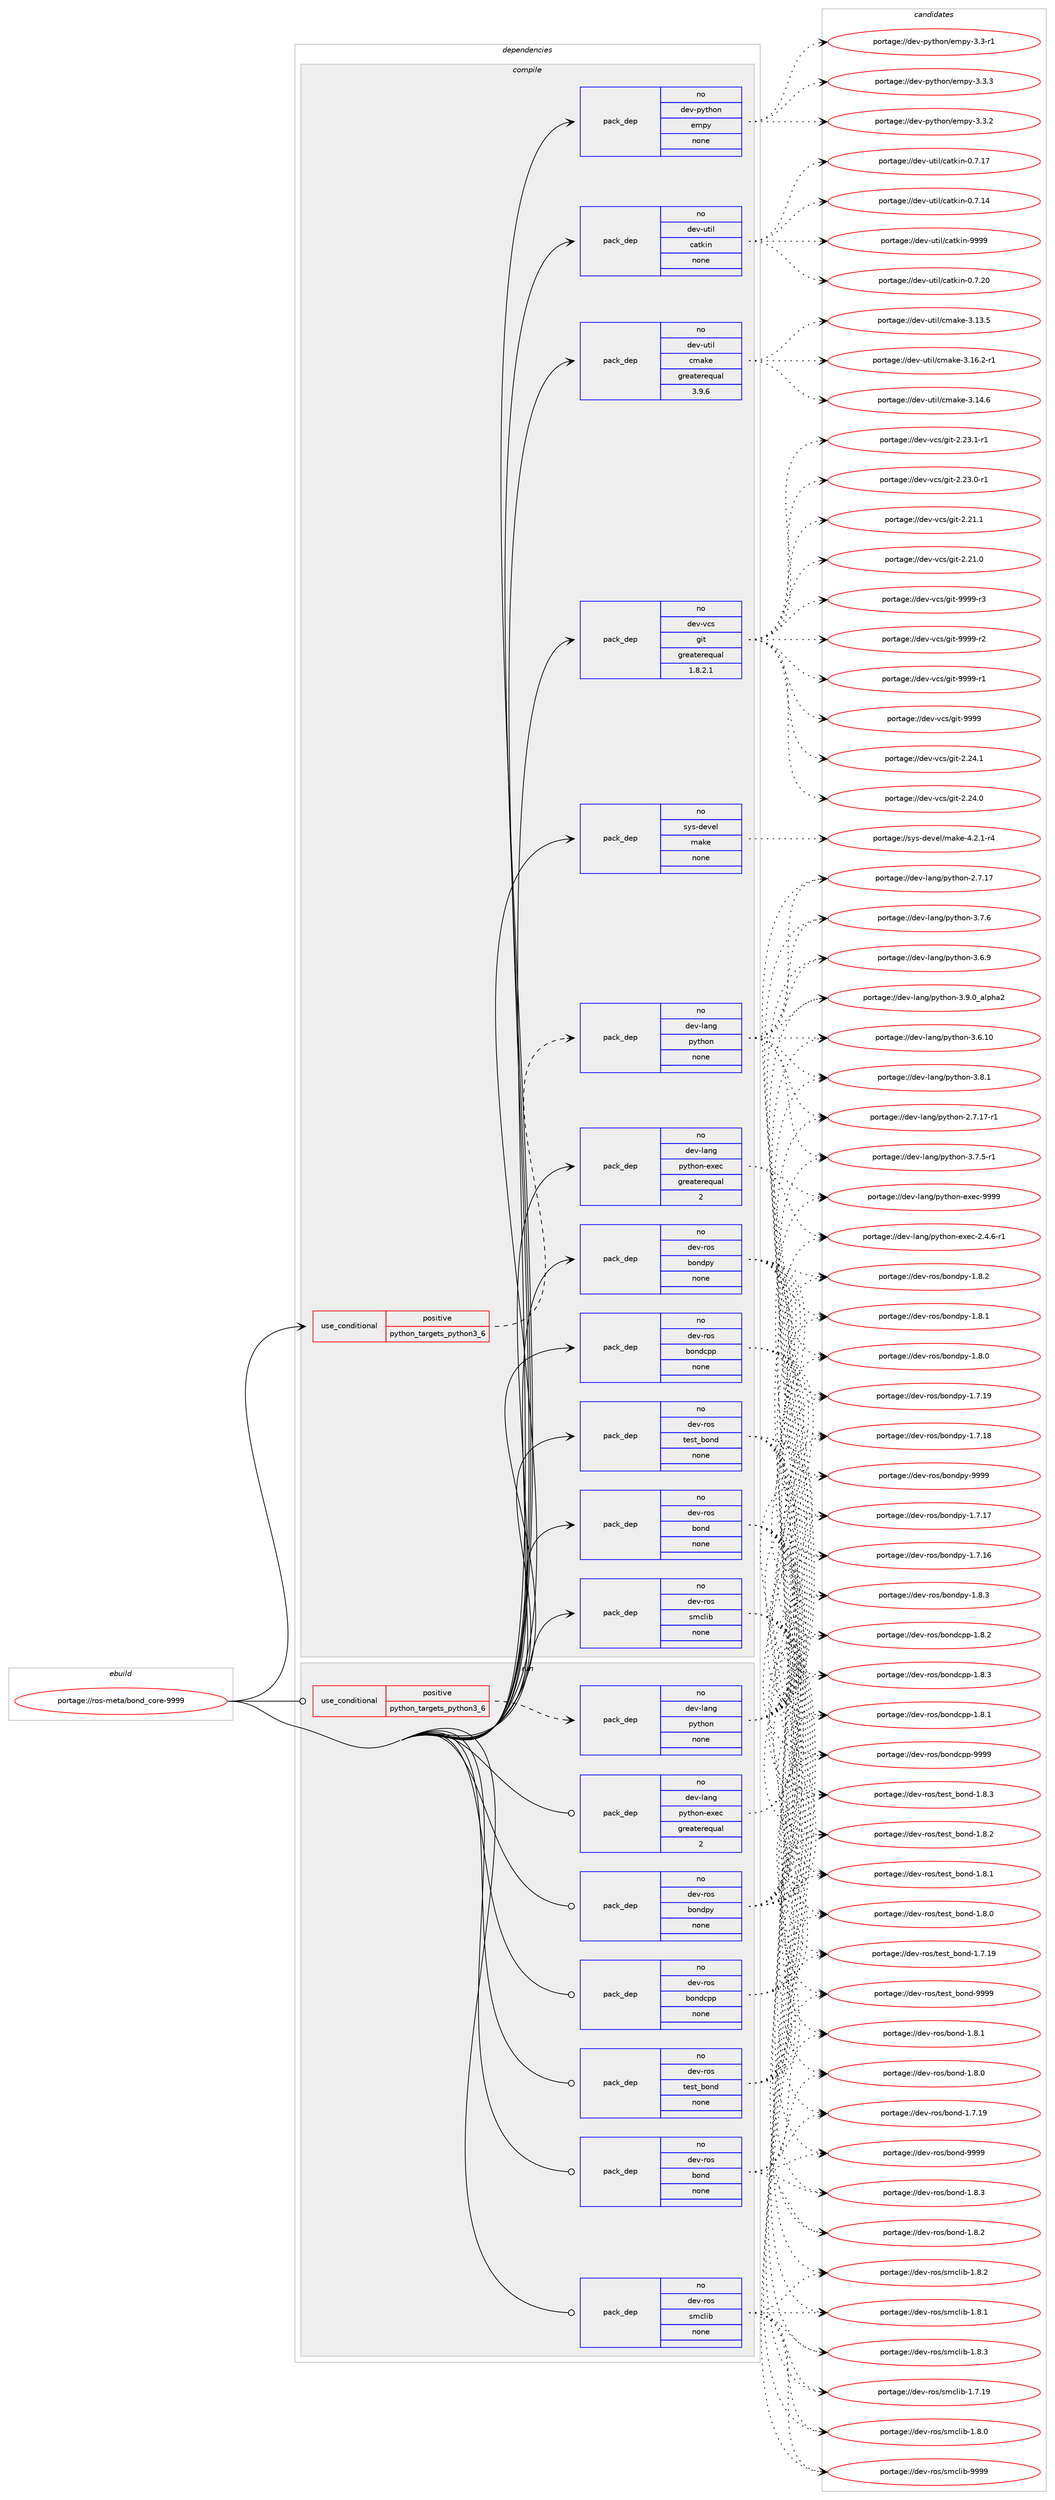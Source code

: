 digraph prolog {

# *************
# Graph options
# *************

newrank=true;
concentrate=true;
compound=true;
graph [rankdir=LR,fontname=Helvetica,fontsize=10,ranksep=1.5];#, ranksep=2.5, nodesep=0.2];
edge  [arrowhead=vee];
node  [fontname=Helvetica,fontsize=10];

# **********
# The ebuild
# **********

subgraph cluster_leftcol {
color=gray;
rank=same;
label=<<i>ebuild</i>>;
id [label="portage://ros-meta/bond_core-9999", color=red, width=4, href="../ros-meta/bond_core-9999.svg"];
}

# ****************
# The dependencies
# ****************

subgraph cluster_midcol {
color=gray;
label=<<i>dependencies</i>>;
subgraph cluster_compile {
fillcolor="#eeeeee";
style=filled;
label=<<i>compile</i>>;
subgraph cond22065 {
dependency117279 [label=<<TABLE BORDER="0" CELLBORDER="1" CELLSPACING="0" CELLPADDING="4"><TR><TD ROWSPAN="3" CELLPADDING="10">use_conditional</TD></TR><TR><TD>positive</TD></TR><TR><TD>python_targets_python3_6</TD></TR></TABLE>>, shape=none, color=red];
subgraph pack93278 {
dependency117280 [label=<<TABLE BORDER="0" CELLBORDER="1" CELLSPACING="0" CELLPADDING="4" WIDTH="220"><TR><TD ROWSPAN="6" CELLPADDING="30">pack_dep</TD></TR><TR><TD WIDTH="110">no</TD></TR><TR><TD>dev-lang</TD></TR><TR><TD>python</TD></TR><TR><TD>none</TD></TR><TR><TD></TD></TR></TABLE>>, shape=none, color=blue];
}
dependency117279:e -> dependency117280:w [weight=20,style="dashed",arrowhead="vee"];
}
id:e -> dependency117279:w [weight=20,style="solid",arrowhead="vee"];
subgraph pack93279 {
dependency117281 [label=<<TABLE BORDER="0" CELLBORDER="1" CELLSPACING="0" CELLPADDING="4" WIDTH="220"><TR><TD ROWSPAN="6" CELLPADDING="30">pack_dep</TD></TR><TR><TD WIDTH="110">no</TD></TR><TR><TD>dev-lang</TD></TR><TR><TD>python-exec</TD></TR><TR><TD>greaterequal</TD></TR><TR><TD>2</TD></TR></TABLE>>, shape=none, color=blue];
}
id:e -> dependency117281:w [weight=20,style="solid",arrowhead="vee"];
subgraph pack93280 {
dependency117282 [label=<<TABLE BORDER="0" CELLBORDER="1" CELLSPACING="0" CELLPADDING="4" WIDTH="220"><TR><TD ROWSPAN="6" CELLPADDING="30">pack_dep</TD></TR><TR><TD WIDTH="110">no</TD></TR><TR><TD>dev-python</TD></TR><TR><TD>empy</TD></TR><TR><TD>none</TD></TR><TR><TD></TD></TR></TABLE>>, shape=none, color=blue];
}
id:e -> dependency117282:w [weight=20,style="solid",arrowhead="vee"];
subgraph pack93281 {
dependency117283 [label=<<TABLE BORDER="0" CELLBORDER="1" CELLSPACING="0" CELLPADDING="4" WIDTH="220"><TR><TD ROWSPAN="6" CELLPADDING="30">pack_dep</TD></TR><TR><TD WIDTH="110">no</TD></TR><TR><TD>dev-ros</TD></TR><TR><TD>bond</TD></TR><TR><TD>none</TD></TR><TR><TD></TD></TR></TABLE>>, shape=none, color=blue];
}
id:e -> dependency117283:w [weight=20,style="solid",arrowhead="vee"];
subgraph pack93282 {
dependency117284 [label=<<TABLE BORDER="0" CELLBORDER="1" CELLSPACING="0" CELLPADDING="4" WIDTH="220"><TR><TD ROWSPAN="6" CELLPADDING="30">pack_dep</TD></TR><TR><TD WIDTH="110">no</TD></TR><TR><TD>dev-ros</TD></TR><TR><TD>bondcpp</TD></TR><TR><TD>none</TD></TR><TR><TD></TD></TR></TABLE>>, shape=none, color=blue];
}
id:e -> dependency117284:w [weight=20,style="solid",arrowhead="vee"];
subgraph pack93283 {
dependency117285 [label=<<TABLE BORDER="0" CELLBORDER="1" CELLSPACING="0" CELLPADDING="4" WIDTH="220"><TR><TD ROWSPAN="6" CELLPADDING="30">pack_dep</TD></TR><TR><TD WIDTH="110">no</TD></TR><TR><TD>dev-ros</TD></TR><TR><TD>bondpy</TD></TR><TR><TD>none</TD></TR><TR><TD></TD></TR></TABLE>>, shape=none, color=blue];
}
id:e -> dependency117285:w [weight=20,style="solid",arrowhead="vee"];
subgraph pack93284 {
dependency117286 [label=<<TABLE BORDER="0" CELLBORDER="1" CELLSPACING="0" CELLPADDING="4" WIDTH="220"><TR><TD ROWSPAN="6" CELLPADDING="30">pack_dep</TD></TR><TR><TD WIDTH="110">no</TD></TR><TR><TD>dev-ros</TD></TR><TR><TD>smclib</TD></TR><TR><TD>none</TD></TR><TR><TD></TD></TR></TABLE>>, shape=none, color=blue];
}
id:e -> dependency117286:w [weight=20,style="solid",arrowhead="vee"];
subgraph pack93285 {
dependency117287 [label=<<TABLE BORDER="0" CELLBORDER="1" CELLSPACING="0" CELLPADDING="4" WIDTH="220"><TR><TD ROWSPAN="6" CELLPADDING="30">pack_dep</TD></TR><TR><TD WIDTH="110">no</TD></TR><TR><TD>dev-ros</TD></TR><TR><TD>test_bond</TD></TR><TR><TD>none</TD></TR><TR><TD></TD></TR></TABLE>>, shape=none, color=blue];
}
id:e -> dependency117287:w [weight=20,style="solid",arrowhead="vee"];
subgraph pack93286 {
dependency117288 [label=<<TABLE BORDER="0" CELLBORDER="1" CELLSPACING="0" CELLPADDING="4" WIDTH="220"><TR><TD ROWSPAN="6" CELLPADDING="30">pack_dep</TD></TR><TR><TD WIDTH="110">no</TD></TR><TR><TD>dev-util</TD></TR><TR><TD>catkin</TD></TR><TR><TD>none</TD></TR><TR><TD></TD></TR></TABLE>>, shape=none, color=blue];
}
id:e -> dependency117288:w [weight=20,style="solid",arrowhead="vee"];
subgraph pack93287 {
dependency117289 [label=<<TABLE BORDER="0" CELLBORDER="1" CELLSPACING="0" CELLPADDING="4" WIDTH="220"><TR><TD ROWSPAN="6" CELLPADDING="30">pack_dep</TD></TR><TR><TD WIDTH="110">no</TD></TR><TR><TD>dev-util</TD></TR><TR><TD>cmake</TD></TR><TR><TD>greaterequal</TD></TR><TR><TD>3.9.6</TD></TR></TABLE>>, shape=none, color=blue];
}
id:e -> dependency117289:w [weight=20,style="solid",arrowhead="vee"];
subgraph pack93288 {
dependency117290 [label=<<TABLE BORDER="0" CELLBORDER="1" CELLSPACING="0" CELLPADDING="4" WIDTH="220"><TR><TD ROWSPAN="6" CELLPADDING="30">pack_dep</TD></TR><TR><TD WIDTH="110">no</TD></TR><TR><TD>dev-vcs</TD></TR><TR><TD>git</TD></TR><TR><TD>greaterequal</TD></TR><TR><TD>1.8.2.1</TD></TR></TABLE>>, shape=none, color=blue];
}
id:e -> dependency117290:w [weight=20,style="solid",arrowhead="vee"];
subgraph pack93289 {
dependency117291 [label=<<TABLE BORDER="0" CELLBORDER="1" CELLSPACING="0" CELLPADDING="4" WIDTH="220"><TR><TD ROWSPAN="6" CELLPADDING="30">pack_dep</TD></TR><TR><TD WIDTH="110">no</TD></TR><TR><TD>sys-devel</TD></TR><TR><TD>make</TD></TR><TR><TD>none</TD></TR><TR><TD></TD></TR></TABLE>>, shape=none, color=blue];
}
id:e -> dependency117291:w [weight=20,style="solid",arrowhead="vee"];
}
subgraph cluster_compileandrun {
fillcolor="#eeeeee";
style=filled;
label=<<i>compile and run</i>>;
}
subgraph cluster_run {
fillcolor="#eeeeee";
style=filled;
label=<<i>run</i>>;
subgraph cond22066 {
dependency117292 [label=<<TABLE BORDER="0" CELLBORDER="1" CELLSPACING="0" CELLPADDING="4"><TR><TD ROWSPAN="3" CELLPADDING="10">use_conditional</TD></TR><TR><TD>positive</TD></TR><TR><TD>python_targets_python3_6</TD></TR></TABLE>>, shape=none, color=red];
subgraph pack93290 {
dependency117293 [label=<<TABLE BORDER="0" CELLBORDER="1" CELLSPACING="0" CELLPADDING="4" WIDTH="220"><TR><TD ROWSPAN="6" CELLPADDING="30">pack_dep</TD></TR><TR><TD WIDTH="110">no</TD></TR><TR><TD>dev-lang</TD></TR><TR><TD>python</TD></TR><TR><TD>none</TD></TR><TR><TD></TD></TR></TABLE>>, shape=none, color=blue];
}
dependency117292:e -> dependency117293:w [weight=20,style="dashed",arrowhead="vee"];
}
id:e -> dependency117292:w [weight=20,style="solid",arrowhead="odot"];
subgraph pack93291 {
dependency117294 [label=<<TABLE BORDER="0" CELLBORDER="1" CELLSPACING="0" CELLPADDING="4" WIDTH="220"><TR><TD ROWSPAN="6" CELLPADDING="30">pack_dep</TD></TR><TR><TD WIDTH="110">no</TD></TR><TR><TD>dev-lang</TD></TR><TR><TD>python-exec</TD></TR><TR><TD>greaterequal</TD></TR><TR><TD>2</TD></TR></TABLE>>, shape=none, color=blue];
}
id:e -> dependency117294:w [weight=20,style="solid",arrowhead="odot"];
subgraph pack93292 {
dependency117295 [label=<<TABLE BORDER="0" CELLBORDER="1" CELLSPACING="0" CELLPADDING="4" WIDTH="220"><TR><TD ROWSPAN="6" CELLPADDING="30">pack_dep</TD></TR><TR><TD WIDTH="110">no</TD></TR><TR><TD>dev-ros</TD></TR><TR><TD>bond</TD></TR><TR><TD>none</TD></TR><TR><TD></TD></TR></TABLE>>, shape=none, color=blue];
}
id:e -> dependency117295:w [weight=20,style="solid",arrowhead="odot"];
subgraph pack93293 {
dependency117296 [label=<<TABLE BORDER="0" CELLBORDER="1" CELLSPACING="0" CELLPADDING="4" WIDTH="220"><TR><TD ROWSPAN="6" CELLPADDING="30">pack_dep</TD></TR><TR><TD WIDTH="110">no</TD></TR><TR><TD>dev-ros</TD></TR><TR><TD>bondcpp</TD></TR><TR><TD>none</TD></TR><TR><TD></TD></TR></TABLE>>, shape=none, color=blue];
}
id:e -> dependency117296:w [weight=20,style="solid",arrowhead="odot"];
subgraph pack93294 {
dependency117297 [label=<<TABLE BORDER="0" CELLBORDER="1" CELLSPACING="0" CELLPADDING="4" WIDTH="220"><TR><TD ROWSPAN="6" CELLPADDING="30">pack_dep</TD></TR><TR><TD WIDTH="110">no</TD></TR><TR><TD>dev-ros</TD></TR><TR><TD>bondpy</TD></TR><TR><TD>none</TD></TR><TR><TD></TD></TR></TABLE>>, shape=none, color=blue];
}
id:e -> dependency117297:w [weight=20,style="solid",arrowhead="odot"];
subgraph pack93295 {
dependency117298 [label=<<TABLE BORDER="0" CELLBORDER="1" CELLSPACING="0" CELLPADDING="4" WIDTH="220"><TR><TD ROWSPAN="6" CELLPADDING="30">pack_dep</TD></TR><TR><TD WIDTH="110">no</TD></TR><TR><TD>dev-ros</TD></TR><TR><TD>smclib</TD></TR><TR><TD>none</TD></TR><TR><TD></TD></TR></TABLE>>, shape=none, color=blue];
}
id:e -> dependency117298:w [weight=20,style="solid",arrowhead="odot"];
subgraph pack93296 {
dependency117299 [label=<<TABLE BORDER="0" CELLBORDER="1" CELLSPACING="0" CELLPADDING="4" WIDTH="220"><TR><TD ROWSPAN="6" CELLPADDING="30">pack_dep</TD></TR><TR><TD WIDTH="110">no</TD></TR><TR><TD>dev-ros</TD></TR><TR><TD>test_bond</TD></TR><TR><TD>none</TD></TR><TR><TD></TD></TR></TABLE>>, shape=none, color=blue];
}
id:e -> dependency117299:w [weight=20,style="solid",arrowhead="odot"];
}
}

# **************
# The candidates
# **************

subgraph cluster_choices {
rank=same;
color=gray;
label=<<i>candidates</i>>;

subgraph choice93278 {
color=black;
nodesep=1;
choice10010111845108971101034711212111610411111045514657464895971081121049750 [label="portage://dev-lang/python-3.9.0_alpha2", color=red, width=4,href="../dev-lang/python-3.9.0_alpha2.svg"];
choice100101118451089711010347112121116104111110455146564649 [label="portage://dev-lang/python-3.8.1", color=red, width=4,href="../dev-lang/python-3.8.1.svg"];
choice100101118451089711010347112121116104111110455146554654 [label="portage://dev-lang/python-3.7.6", color=red, width=4,href="../dev-lang/python-3.7.6.svg"];
choice1001011184510897110103471121211161041111104551465546534511449 [label="portage://dev-lang/python-3.7.5-r1", color=red, width=4,href="../dev-lang/python-3.7.5-r1.svg"];
choice100101118451089711010347112121116104111110455146544657 [label="portage://dev-lang/python-3.6.9", color=red, width=4,href="../dev-lang/python-3.6.9.svg"];
choice10010111845108971101034711212111610411111045514654464948 [label="portage://dev-lang/python-3.6.10", color=red, width=4,href="../dev-lang/python-3.6.10.svg"];
choice100101118451089711010347112121116104111110455046554649554511449 [label="portage://dev-lang/python-2.7.17-r1", color=red, width=4,href="../dev-lang/python-2.7.17-r1.svg"];
choice10010111845108971101034711212111610411111045504655464955 [label="portage://dev-lang/python-2.7.17", color=red, width=4,href="../dev-lang/python-2.7.17.svg"];
dependency117280:e -> choice10010111845108971101034711212111610411111045514657464895971081121049750:w [style=dotted,weight="100"];
dependency117280:e -> choice100101118451089711010347112121116104111110455146564649:w [style=dotted,weight="100"];
dependency117280:e -> choice100101118451089711010347112121116104111110455146554654:w [style=dotted,weight="100"];
dependency117280:e -> choice1001011184510897110103471121211161041111104551465546534511449:w [style=dotted,weight="100"];
dependency117280:e -> choice100101118451089711010347112121116104111110455146544657:w [style=dotted,weight="100"];
dependency117280:e -> choice10010111845108971101034711212111610411111045514654464948:w [style=dotted,weight="100"];
dependency117280:e -> choice100101118451089711010347112121116104111110455046554649554511449:w [style=dotted,weight="100"];
dependency117280:e -> choice10010111845108971101034711212111610411111045504655464955:w [style=dotted,weight="100"];
}
subgraph choice93279 {
color=black;
nodesep=1;
choice10010111845108971101034711212111610411111045101120101994557575757 [label="portage://dev-lang/python-exec-9999", color=red, width=4,href="../dev-lang/python-exec-9999.svg"];
choice10010111845108971101034711212111610411111045101120101994550465246544511449 [label="portage://dev-lang/python-exec-2.4.6-r1", color=red, width=4,href="../dev-lang/python-exec-2.4.6-r1.svg"];
dependency117281:e -> choice10010111845108971101034711212111610411111045101120101994557575757:w [style=dotted,weight="100"];
dependency117281:e -> choice10010111845108971101034711212111610411111045101120101994550465246544511449:w [style=dotted,weight="100"];
}
subgraph choice93280 {
color=black;
nodesep=1;
choice1001011184511212111610411111047101109112121455146514651 [label="portage://dev-python/empy-3.3.3", color=red, width=4,href="../dev-python/empy-3.3.3.svg"];
choice1001011184511212111610411111047101109112121455146514650 [label="portage://dev-python/empy-3.3.2", color=red, width=4,href="../dev-python/empy-3.3.2.svg"];
choice1001011184511212111610411111047101109112121455146514511449 [label="portage://dev-python/empy-3.3-r1", color=red, width=4,href="../dev-python/empy-3.3-r1.svg"];
dependency117282:e -> choice1001011184511212111610411111047101109112121455146514651:w [style=dotted,weight="100"];
dependency117282:e -> choice1001011184511212111610411111047101109112121455146514650:w [style=dotted,weight="100"];
dependency117282:e -> choice1001011184511212111610411111047101109112121455146514511449:w [style=dotted,weight="100"];
}
subgraph choice93281 {
color=black;
nodesep=1;
choice1001011184511411111547981111101004557575757 [label="portage://dev-ros/bond-9999", color=red, width=4,href="../dev-ros/bond-9999.svg"];
choice100101118451141111154798111110100454946564651 [label="portage://dev-ros/bond-1.8.3", color=red, width=4,href="../dev-ros/bond-1.8.3.svg"];
choice100101118451141111154798111110100454946564650 [label="portage://dev-ros/bond-1.8.2", color=red, width=4,href="../dev-ros/bond-1.8.2.svg"];
choice100101118451141111154798111110100454946564649 [label="portage://dev-ros/bond-1.8.1", color=red, width=4,href="../dev-ros/bond-1.8.1.svg"];
choice100101118451141111154798111110100454946564648 [label="portage://dev-ros/bond-1.8.0", color=red, width=4,href="../dev-ros/bond-1.8.0.svg"];
choice10010111845114111115479811111010045494655464957 [label="portage://dev-ros/bond-1.7.19", color=red, width=4,href="../dev-ros/bond-1.7.19.svg"];
dependency117283:e -> choice1001011184511411111547981111101004557575757:w [style=dotted,weight="100"];
dependency117283:e -> choice100101118451141111154798111110100454946564651:w [style=dotted,weight="100"];
dependency117283:e -> choice100101118451141111154798111110100454946564650:w [style=dotted,weight="100"];
dependency117283:e -> choice100101118451141111154798111110100454946564649:w [style=dotted,weight="100"];
dependency117283:e -> choice100101118451141111154798111110100454946564648:w [style=dotted,weight="100"];
dependency117283:e -> choice10010111845114111115479811111010045494655464957:w [style=dotted,weight="100"];
}
subgraph choice93282 {
color=black;
nodesep=1;
choice100101118451141111154798111110100991121124557575757 [label="portage://dev-ros/bondcpp-9999", color=red, width=4,href="../dev-ros/bondcpp-9999.svg"];
choice10010111845114111115479811111010099112112454946564651 [label="portage://dev-ros/bondcpp-1.8.3", color=red, width=4,href="../dev-ros/bondcpp-1.8.3.svg"];
choice10010111845114111115479811111010099112112454946564650 [label="portage://dev-ros/bondcpp-1.8.2", color=red, width=4,href="../dev-ros/bondcpp-1.8.2.svg"];
choice10010111845114111115479811111010099112112454946564649 [label="portage://dev-ros/bondcpp-1.8.1", color=red, width=4,href="../dev-ros/bondcpp-1.8.1.svg"];
dependency117284:e -> choice100101118451141111154798111110100991121124557575757:w [style=dotted,weight="100"];
dependency117284:e -> choice10010111845114111115479811111010099112112454946564651:w [style=dotted,weight="100"];
dependency117284:e -> choice10010111845114111115479811111010099112112454946564650:w [style=dotted,weight="100"];
dependency117284:e -> choice10010111845114111115479811111010099112112454946564649:w [style=dotted,weight="100"];
}
subgraph choice93283 {
color=black;
nodesep=1;
choice1001011184511411111547981111101001121214557575757 [label="portage://dev-ros/bondpy-9999", color=red, width=4,href="../dev-ros/bondpy-9999.svg"];
choice100101118451141111154798111110100112121454946564651 [label="portage://dev-ros/bondpy-1.8.3", color=red, width=4,href="../dev-ros/bondpy-1.8.3.svg"];
choice100101118451141111154798111110100112121454946564650 [label="portage://dev-ros/bondpy-1.8.2", color=red, width=4,href="../dev-ros/bondpy-1.8.2.svg"];
choice100101118451141111154798111110100112121454946564649 [label="portage://dev-ros/bondpy-1.8.1", color=red, width=4,href="../dev-ros/bondpy-1.8.1.svg"];
choice100101118451141111154798111110100112121454946564648 [label="portage://dev-ros/bondpy-1.8.0", color=red, width=4,href="../dev-ros/bondpy-1.8.0.svg"];
choice10010111845114111115479811111010011212145494655464957 [label="portage://dev-ros/bondpy-1.7.19", color=red, width=4,href="../dev-ros/bondpy-1.7.19.svg"];
choice10010111845114111115479811111010011212145494655464956 [label="portage://dev-ros/bondpy-1.7.18", color=red, width=4,href="../dev-ros/bondpy-1.7.18.svg"];
choice10010111845114111115479811111010011212145494655464955 [label="portage://dev-ros/bondpy-1.7.17", color=red, width=4,href="../dev-ros/bondpy-1.7.17.svg"];
choice10010111845114111115479811111010011212145494655464954 [label="portage://dev-ros/bondpy-1.7.16", color=red, width=4,href="../dev-ros/bondpy-1.7.16.svg"];
dependency117285:e -> choice1001011184511411111547981111101001121214557575757:w [style=dotted,weight="100"];
dependency117285:e -> choice100101118451141111154798111110100112121454946564651:w [style=dotted,weight="100"];
dependency117285:e -> choice100101118451141111154798111110100112121454946564650:w [style=dotted,weight="100"];
dependency117285:e -> choice100101118451141111154798111110100112121454946564649:w [style=dotted,weight="100"];
dependency117285:e -> choice100101118451141111154798111110100112121454946564648:w [style=dotted,weight="100"];
dependency117285:e -> choice10010111845114111115479811111010011212145494655464957:w [style=dotted,weight="100"];
dependency117285:e -> choice10010111845114111115479811111010011212145494655464956:w [style=dotted,weight="100"];
dependency117285:e -> choice10010111845114111115479811111010011212145494655464955:w [style=dotted,weight="100"];
dependency117285:e -> choice10010111845114111115479811111010011212145494655464954:w [style=dotted,weight="100"];
}
subgraph choice93284 {
color=black;
nodesep=1;
choice100101118451141111154711510999108105984557575757 [label="portage://dev-ros/smclib-9999", color=red, width=4,href="../dev-ros/smclib-9999.svg"];
choice10010111845114111115471151099910810598454946564651 [label="portage://dev-ros/smclib-1.8.3", color=red, width=4,href="../dev-ros/smclib-1.8.3.svg"];
choice10010111845114111115471151099910810598454946564650 [label="portage://dev-ros/smclib-1.8.2", color=red, width=4,href="../dev-ros/smclib-1.8.2.svg"];
choice10010111845114111115471151099910810598454946564649 [label="portage://dev-ros/smclib-1.8.1", color=red, width=4,href="../dev-ros/smclib-1.8.1.svg"];
choice10010111845114111115471151099910810598454946564648 [label="portage://dev-ros/smclib-1.8.0", color=red, width=4,href="../dev-ros/smclib-1.8.0.svg"];
choice1001011184511411111547115109991081059845494655464957 [label="portage://dev-ros/smclib-1.7.19", color=red, width=4,href="../dev-ros/smclib-1.7.19.svg"];
dependency117286:e -> choice100101118451141111154711510999108105984557575757:w [style=dotted,weight="100"];
dependency117286:e -> choice10010111845114111115471151099910810598454946564651:w [style=dotted,weight="100"];
dependency117286:e -> choice10010111845114111115471151099910810598454946564650:w [style=dotted,weight="100"];
dependency117286:e -> choice10010111845114111115471151099910810598454946564649:w [style=dotted,weight="100"];
dependency117286:e -> choice10010111845114111115471151099910810598454946564648:w [style=dotted,weight="100"];
dependency117286:e -> choice1001011184511411111547115109991081059845494655464957:w [style=dotted,weight="100"];
}
subgraph choice93285 {
color=black;
nodesep=1;
choice100101118451141111154711610111511695981111101004557575757 [label="portage://dev-ros/test_bond-9999", color=red, width=4,href="../dev-ros/test_bond-9999.svg"];
choice10010111845114111115471161011151169598111110100454946564651 [label="portage://dev-ros/test_bond-1.8.3", color=red, width=4,href="../dev-ros/test_bond-1.8.3.svg"];
choice10010111845114111115471161011151169598111110100454946564650 [label="portage://dev-ros/test_bond-1.8.2", color=red, width=4,href="../dev-ros/test_bond-1.8.2.svg"];
choice10010111845114111115471161011151169598111110100454946564649 [label="portage://dev-ros/test_bond-1.8.1", color=red, width=4,href="../dev-ros/test_bond-1.8.1.svg"];
choice10010111845114111115471161011151169598111110100454946564648 [label="portage://dev-ros/test_bond-1.8.0", color=red, width=4,href="../dev-ros/test_bond-1.8.0.svg"];
choice1001011184511411111547116101115116959811111010045494655464957 [label="portage://dev-ros/test_bond-1.7.19", color=red, width=4,href="../dev-ros/test_bond-1.7.19.svg"];
dependency117287:e -> choice100101118451141111154711610111511695981111101004557575757:w [style=dotted,weight="100"];
dependency117287:e -> choice10010111845114111115471161011151169598111110100454946564651:w [style=dotted,weight="100"];
dependency117287:e -> choice10010111845114111115471161011151169598111110100454946564650:w [style=dotted,weight="100"];
dependency117287:e -> choice10010111845114111115471161011151169598111110100454946564649:w [style=dotted,weight="100"];
dependency117287:e -> choice10010111845114111115471161011151169598111110100454946564648:w [style=dotted,weight="100"];
dependency117287:e -> choice1001011184511411111547116101115116959811111010045494655464957:w [style=dotted,weight="100"];
}
subgraph choice93286 {
color=black;
nodesep=1;
choice100101118451171161051084799971161071051104557575757 [label="portage://dev-util/catkin-9999", color=red, width=4,href="../dev-util/catkin-9999.svg"];
choice1001011184511711610510847999711610710511045484655465048 [label="portage://dev-util/catkin-0.7.20", color=red, width=4,href="../dev-util/catkin-0.7.20.svg"];
choice1001011184511711610510847999711610710511045484655464955 [label="portage://dev-util/catkin-0.7.17", color=red, width=4,href="../dev-util/catkin-0.7.17.svg"];
choice1001011184511711610510847999711610710511045484655464952 [label="portage://dev-util/catkin-0.7.14", color=red, width=4,href="../dev-util/catkin-0.7.14.svg"];
dependency117288:e -> choice100101118451171161051084799971161071051104557575757:w [style=dotted,weight="100"];
dependency117288:e -> choice1001011184511711610510847999711610710511045484655465048:w [style=dotted,weight="100"];
dependency117288:e -> choice1001011184511711610510847999711610710511045484655464955:w [style=dotted,weight="100"];
dependency117288:e -> choice1001011184511711610510847999711610710511045484655464952:w [style=dotted,weight="100"];
}
subgraph choice93287 {
color=black;
nodesep=1;
choice10010111845117116105108479910997107101455146495446504511449 [label="portage://dev-util/cmake-3.16.2-r1", color=red, width=4,href="../dev-util/cmake-3.16.2-r1.svg"];
choice1001011184511711610510847991099710710145514649524654 [label="portage://dev-util/cmake-3.14.6", color=red, width=4,href="../dev-util/cmake-3.14.6.svg"];
choice1001011184511711610510847991099710710145514649514653 [label="portage://dev-util/cmake-3.13.5", color=red, width=4,href="../dev-util/cmake-3.13.5.svg"];
dependency117289:e -> choice10010111845117116105108479910997107101455146495446504511449:w [style=dotted,weight="100"];
dependency117289:e -> choice1001011184511711610510847991099710710145514649524654:w [style=dotted,weight="100"];
dependency117289:e -> choice1001011184511711610510847991099710710145514649514653:w [style=dotted,weight="100"];
}
subgraph choice93288 {
color=black;
nodesep=1;
choice10010111845118991154710310511645575757574511451 [label="portage://dev-vcs/git-9999-r3", color=red, width=4,href="../dev-vcs/git-9999-r3.svg"];
choice10010111845118991154710310511645575757574511450 [label="portage://dev-vcs/git-9999-r2", color=red, width=4,href="../dev-vcs/git-9999-r2.svg"];
choice10010111845118991154710310511645575757574511449 [label="portage://dev-vcs/git-9999-r1", color=red, width=4,href="../dev-vcs/git-9999-r1.svg"];
choice1001011184511899115471031051164557575757 [label="portage://dev-vcs/git-9999", color=red, width=4,href="../dev-vcs/git-9999.svg"];
choice10010111845118991154710310511645504650524649 [label="portage://dev-vcs/git-2.24.1", color=red, width=4,href="../dev-vcs/git-2.24.1.svg"];
choice10010111845118991154710310511645504650524648 [label="portage://dev-vcs/git-2.24.0", color=red, width=4,href="../dev-vcs/git-2.24.0.svg"];
choice100101118451189911547103105116455046505146494511449 [label="portage://dev-vcs/git-2.23.1-r1", color=red, width=4,href="../dev-vcs/git-2.23.1-r1.svg"];
choice100101118451189911547103105116455046505146484511449 [label="portage://dev-vcs/git-2.23.0-r1", color=red, width=4,href="../dev-vcs/git-2.23.0-r1.svg"];
choice10010111845118991154710310511645504650494649 [label="portage://dev-vcs/git-2.21.1", color=red, width=4,href="../dev-vcs/git-2.21.1.svg"];
choice10010111845118991154710310511645504650494648 [label="portage://dev-vcs/git-2.21.0", color=red, width=4,href="../dev-vcs/git-2.21.0.svg"];
dependency117290:e -> choice10010111845118991154710310511645575757574511451:w [style=dotted,weight="100"];
dependency117290:e -> choice10010111845118991154710310511645575757574511450:w [style=dotted,weight="100"];
dependency117290:e -> choice10010111845118991154710310511645575757574511449:w [style=dotted,weight="100"];
dependency117290:e -> choice1001011184511899115471031051164557575757:w [style=dotted,weight="100"];
dependency117290:e -> choice10010111845118991154710310511645504650524649:w [style=dotted,weight="100"];
dependency117290:e -> choice10010111845118991154710310511645504650524648:w [style=dotted,weight="100"];
dependency117290:e -> choice100101118451189911547103105116455046505146494511449:w [style=dotted,weight="100"];
dependency117290:e -> choice100101118451189911547103105116455046505146484511449:w [style=dotted,weight="100"];
dependency117290:e -> choice10010111845118991154710310511645504650494649:w [style=dotted,weight="100"];
dependency117290:e -> choice10010111845118991154710310511645504650494648:w [style=dotted,weight="100"];
}
subgraph choice93289 {
color=black;
nodesep=1;
choice1151211154510010111810110847109971071014552465046494511452 [label="portage://sys-devel/make-4.2.1-r4", color=red, width=4,href="../sys-devel/make-4.2.1-r4.svg"];
dependency117291:e -> choice1151211154510010111810110847109971071014552465046494511452:w [style=dotted,weight="100"];
}
subgraph choice93290 {
color=black;
nodesep=1;
choice10010111845108971101034711212111610411111045514657464895971081121049750 [label="portage://dev-lang/python-3.9.0_alpha2", color=red, width=4,href="../dev-lang/python-3.9.0_alpha2.svg"];
choice100101118451089711010347112121116104111110455146564649 [label="portage://dev-lang/python-3.8.1", color=red, width=4,href="../dev-lang/python-3.8.1.svg"];
choice100101118451089711010347112121116104111110455146554654 [label="portage://dev-lang/python-3.7.6", color=red, width=4,href="../dev-lang/python-3.7.6.svg"];
choice1001011184510897110103471121211161041111104551465546534511449 [label="portage://dev-lang/python-3.7.5-r1", color=red, width=4,href="../dev-lang/python-3.7.5-r1.svg"];
choice100101118451089711010347112121116104111110455146544657 [label="portage://dev-lang/python-3.6.9", color=red, width=4,href="../dev-lang/python-3.6.9.svg"];
choice10010111845108971101034711212111610411111045514654464948 [label="portage://dev-lang/python-3.6.10", color=red, width=4,href="../dev-lang/python-3.6.10.svg"];
choice100101118451089711010347112121116104111110455046554649554511449 [label="portage://dev-lang/python-2.7.17-r1", color=red, width=4,href="../dev-lang/python-2.7.17-r1.svg"];
choice10010111845108971101034711212111610411111045504655464955 [label="portage://dev-lang/python-2.7.17", color=red, width=4,href="../dev-lang/python-2.7.17.svg"];
dependency117293:e -> choice10010111845108971101034711212111610411111045514657464895971081121049750:w [style=dotted,weight="100"];
dependency117293:e -> choice100101118451089711010347112121116104111110455146564649:w [style=dotted,weight="100"];
dependency117293:e -> choice100101118451089711010347112121116104111110455146554654:w [style=dotted,weight="100"];
dependency117293:e -> choice1001011184510897110103471121211161041111104551465546534511449:w [style=dotted,weight="100"];
dependency117293:e -> choice100101118451089711010347112121116104111110455146544657:w [style=dotted,weight="100"];
dependency117293:e -> choice10010111845108971101034711212111610411111045514654464948:w [style=dotted,weight="100"];
dependency117293:e -> choice100101118451089711010347112121116104111110455046554649554511449:w [style=dotted,weight="100"];
dependency117293:e -> choice10010111845108971101034711212111610411111045504655464955:w [style=dotted,weight="100"];
}
subgraph choice93291 {
color=black;
nodesep=1;
choice10010111845108971101034711212111610411111045101120101994557575757 [label="portage://dev-lang/python-exec-9999", color=red, width=4,href="../dev-lang/python-exec-9999.svg"];
choice10010111845108971101034711212111610411111045101120101994550465246544511449 [label="portage://dev-lang/python-exec-2.4.6-r1", color=red, width=4,href="../dev-lang/python-exec-2.4.6-r1.svg"];
dependency117294:e -> choice10010111845108971101034711212111610411111045101120101994557575757:w [style=dotted,weight="100"];
dependency117294:e -> choice10010111845108971101034711212111610411111045101120101994550465246544511449:w [style=dotted,weight="100"];
}
subgraph choice93292 {
color=black;
nodesep=1;
choice1001011184511411111547981111101004557575757 [label="portage://dev-ros/bond-9999", color=red, width=4,href="../dev-ros/bond-9999.svg"];
choice100101118451141111154798111110100454946564651 [label="portage://dev-ros/bond-1.8.3", color=red, width=4,href="../dev-ros/bond-1.8.3.svg"];
choice100101118451141111154798111110100454946564650 [label="portage://dev-ros/bond-1.8.2", color=red, width=4,href="../dev-ros/bond-1.8.2.svg"];
choice100101118451141111154798111110100454946564649 [label="portage://dev-ros/bond-1.8.1", color=red, width=4,href="../dev-ros/bond-1.8.1.svg"];
choice100101118451141111154798111110100454946564648 [label="portage://dev-ros/bond-1.8.0", color=red, width=4,href="../dev-ros/bond-1.8.0.svg"];
choice10010111845114111115479811111010045494655464957 [label="portage://dev-ros/bond-1.7.19", color=red, width=4,href="../dev-ros/bond-1.7.19.svg"];
dependency117295:e -> choice1001011184511411111547981111101004557575757:w [style=dotted,weight="100"];
dependency117295:e -> choice100101118451141111154798111110100454946564651:w [style=dotted,weight="100"];
dependency117295:e -> choice100101118451141111154798111110100454946564650:w [style=dotted,weight="100"];
dependency117295:e -> choice100101118451141111154798111110100454946564649:w [style=dotted,weight="100"];
dependency117295:e -> choice100101118451141111154798111110100454946564648:w [style=dotted,weight="100"];
dependency117295:e -> choice10010111845114111115479811111010045494655464957:w [style=dotted,weight="100"];
}
subgraph choice93293 {
color=black;
nodesep=1;
choice100101118451141111154798111110100991121124557575757 [label="portage://dev-ros/bondcpp-9999", color=red, width=4,href="../dev-ros/bondcpp-9999.svg"];
choice10010111845114111115479811111010099112112454946564651 [label="portage://dev-ros/bondcpp-1.8.3", color=red, width=4,href="../dev-ros/bondcpp-1.8.3.svg"];
choice10010111845114111115479811111010099112112454946564650 [label="portage://dev-ros/bondcpp-1.8.2", color=red, width=4,href="../dev-ros/bondcpp-1.8.2.svg"];
choice10010111845114111115479811111010099112112454946564649 [label="portage://dev-ros/bondcpp-1.8.1", color=red, width=4,href="../dev-ros/bondcpp-1.8.1.svg"];
dependency117296:e -> choice100101118451141111154798111110100991121124557575757:w [style=dotted,weight="100"];
dependency117296:e -> choice10010111845114111115479811111010099112112454946564651:w [style=dotted,weight="100"];
dependency117296:e -> choice10010111845114111115479811111010099112112454946564650:w [style=dotted,weight="100"];
dependency117296:e -> choice10010111845114111115479811111010099112112454946564649:w [style=dotted,weight="100"];
}
subgraph choice93294 {
color=black;
nodesep=1;
choice1001011184511411111547981111101001121214557575757 [label="portage://dev-ros/bondpy-9999", color=red, width=4,href="../dev-ros/bondpy-9999.svg"];
choice100101118451141111154798111110100112121454946564651 [label="portage://dev-ros/bondpy-1.8.3", color=red, width=4,href="../dev-ros/bondpy-1.8.3.svg"];
choice100101118451141111154798111110100112121454946564650 [label="portage://dev-ros/bondpy-1.8.2", color=red, width=4,href="../dev-ros/bondpy-1.8.2.svg"];
choice100101118451141111154798111110100112121454946564649 [label="portage://dev-ros/bondpy-1.8.1", color=red, width=4,href="../dev-ros/bondpy-1.8.1.svg"];
choice100101118451141111154798111110100112121454946564648 [label="portage://dev-ros/bondpy-1.8.0", color=red, width=4,href="../dev-ros/bondpy-1.8.0.svg"];
choice10010111845114111115479811111010011212145494655464957 [label="portage://dev-ros/bondpy-1.7.19", color=red, width=4,href="../dev-ros/bondpy-1.7.19.svg"];
choice10010111845114111115479811111010011212145494655464956 [label="portage://dev-ros/bondpy-1.7.18", color=red, width=4,href="../dev-ros/bondpy-1.7.18.svg"];
choice10010111845114111115479811111010011212145494655464955 [label="portage://dev-ros/bondpy-1.7.17", color=red, width=4,href="../dev-ros/bondpy-1.7.17.svg"];
choice10010111845114111115479811111010011212145494655464954 [label="portage://dev-ros/bondpy-1.7.16", color=red, width=4,href="../dev-ros/bondpy-1.7.16.svg"];
dependency117297:e -> choice1001011184511411111547981111101001121214557575757:w [style=dotted,weight="100"];
dependency117297:e -> choice100101118451141111154798111110100112121454946564651:w [style=dotted,weight="100"];
dependency117297:e -> choice100101118451141111154798111110100112121454946564650:w [style=dotted,weight="100"];
dependency117297:e -> choice100101118451141111154798111110100112121454946564649:w [style=dotted,weight="100"];
dependency117297:e -> choice100101118451141111154798111110100112121454946564648:w [style=dotted,weight="100"];
dependency117297:e -> choice10010111845114111115479811111010011212145494655464957:w [style=dotted,weight="100"];
dependency117297:e -> choice10010111845114111115479811111010011212145494655464956:w [style=dotted,weight="100"];
dependency117297:e -> choice10010111845114111115479811111010011212145494655464955:w [style=dotted,weight="100"];
dependency117297:e -> choice10010111845114111115479811111010011212145494655464954:w [style=dotted,weight="100"];
}
subgraph choice93295 {
color=black;
nodesep=1;
choice100101118451141111154711510999108105984557575757 [label="portage://dev-ros/smclib-9999", color=red, width=4,href="../dev-ros/smclib-9999.svg"];
choice10010111845114111115471151099910810598454946564651 [label="portage://dev-ros/smclib-1.8.3", color=red, width=4,href="../dev-ros/smclib-1.8.3.svg"];
choice10010111845114111115471151099910810598454946564650 [label="portage://dev-ros/smclib-1.8.2", color=red, width=4,href="../dev-ros/smclib-1.8.2.svg"];
choice10010111845114111115471151099910810598454946564649 [label="portage://dev-ros/smclib-1.8.1", color=red, width=4,href="../dev-ros/smclib-1.8.1.svg"];
choice10010111845114111115471151099910810598454946564648 [label="portage://dev-ros/smclib-1.8.0", color=red, width=4,href="../dev-ros/smclib-1.8.0.svg"];
choice1001011184511411111547115109991081059845494655464957 [label="portage://dev-ros/smclib-1.7.19", color=red, width=4,href="../dev-ros/smclib-1.7.19.svg"];
dependency117298:e -> choice100101118451141111154711510999108105984557575757:w [style=dotted,weight="100"];
dependency117298:e -> choice10010111845114111115471151099910810598454946564651:w [style=dotted,weight="100"];
dependency117298:e -> choice10010111845114111115471151099910810598454946564650:w [style=dotted,weight="100"];
dependency117298:e -> choice10010111845114111115471151099910810598454946564649:w [style=dotted,weight="100"];
dependency117298:e -> choice10010111845114111115471151099910810598454946564648:w [style=dotted,weight="100"];
dependency117298:e -> choice1001011184511411111547115109991081059845494655464957:w [style=dotted,weight="100"];
}
subgraph choice93296 {
color=black;
nodesep=1;
choice100101118451141111154711610111511695981111101004557575757 [label="portage://dev-ros/test_bond-9999", color=red, width=4,href="../dev-ros/test_bond-9999.svg"];
choice10010111845114111115471161011151169598111110100454946564651 [label="portage://dev-ros/test_bond-1.8.3", color=red, width=4,href="../dev-ros/test_bond-1.8.3.svg"];
choice10010111845114111115471161011151169598111110100454946564650 [label="portage://dev-ros/test_bond-1.8.2", color=red, width=4,href="../dev-ros/test_bond-1.8.2.svg"];
choice10010111845114111115471161011151169598111110100454946564649 [label="portage://dev-ros/test_bond-1.8.1", color=red, width=4,href="../dev-ros/test_bond-1.8.1.svg"];
choice10010111845114111115471161011151169598111110100454946564648 [label="portage://dev-ros/test_bond-1.8.0", color=red, width=4,href="../dev-ros/test_bond-1.8.0.svg"];
choice1001011184511411111547116101115116959811111010045494655464957 [label="portage://dev-ros/test_bond-1.7.19", color=red, width=4,href="../dev-ros/test_bond-1.7.19.svg"];
dependency117299:e -> choice100101118451141111154711610111511695981111101004557575757:w [style=dotted,weight="100"];
dependency117299:e -> choice10010111845114111115471161011151169598111110100454946564651:w [style=dotted,weight="100"];
dependency117299:e -> choice10010111845114111115471161011151169598111110100454946564650:w [style=dotted,weight="100"];
dependency117299:e -> choice10010111845114111115471161011151169598111110100454946564649:w [style=dotted,weight="100"];
dependency117299:e -> choice10010111845114111115471161011151169598111110100454946564648:w [style=dotted,weight="100"];
dependency117299:e -> choice1001011184511411111547116101115116959811111010045494655464957:w [style=dotted,weight="100"];
}
}

}
